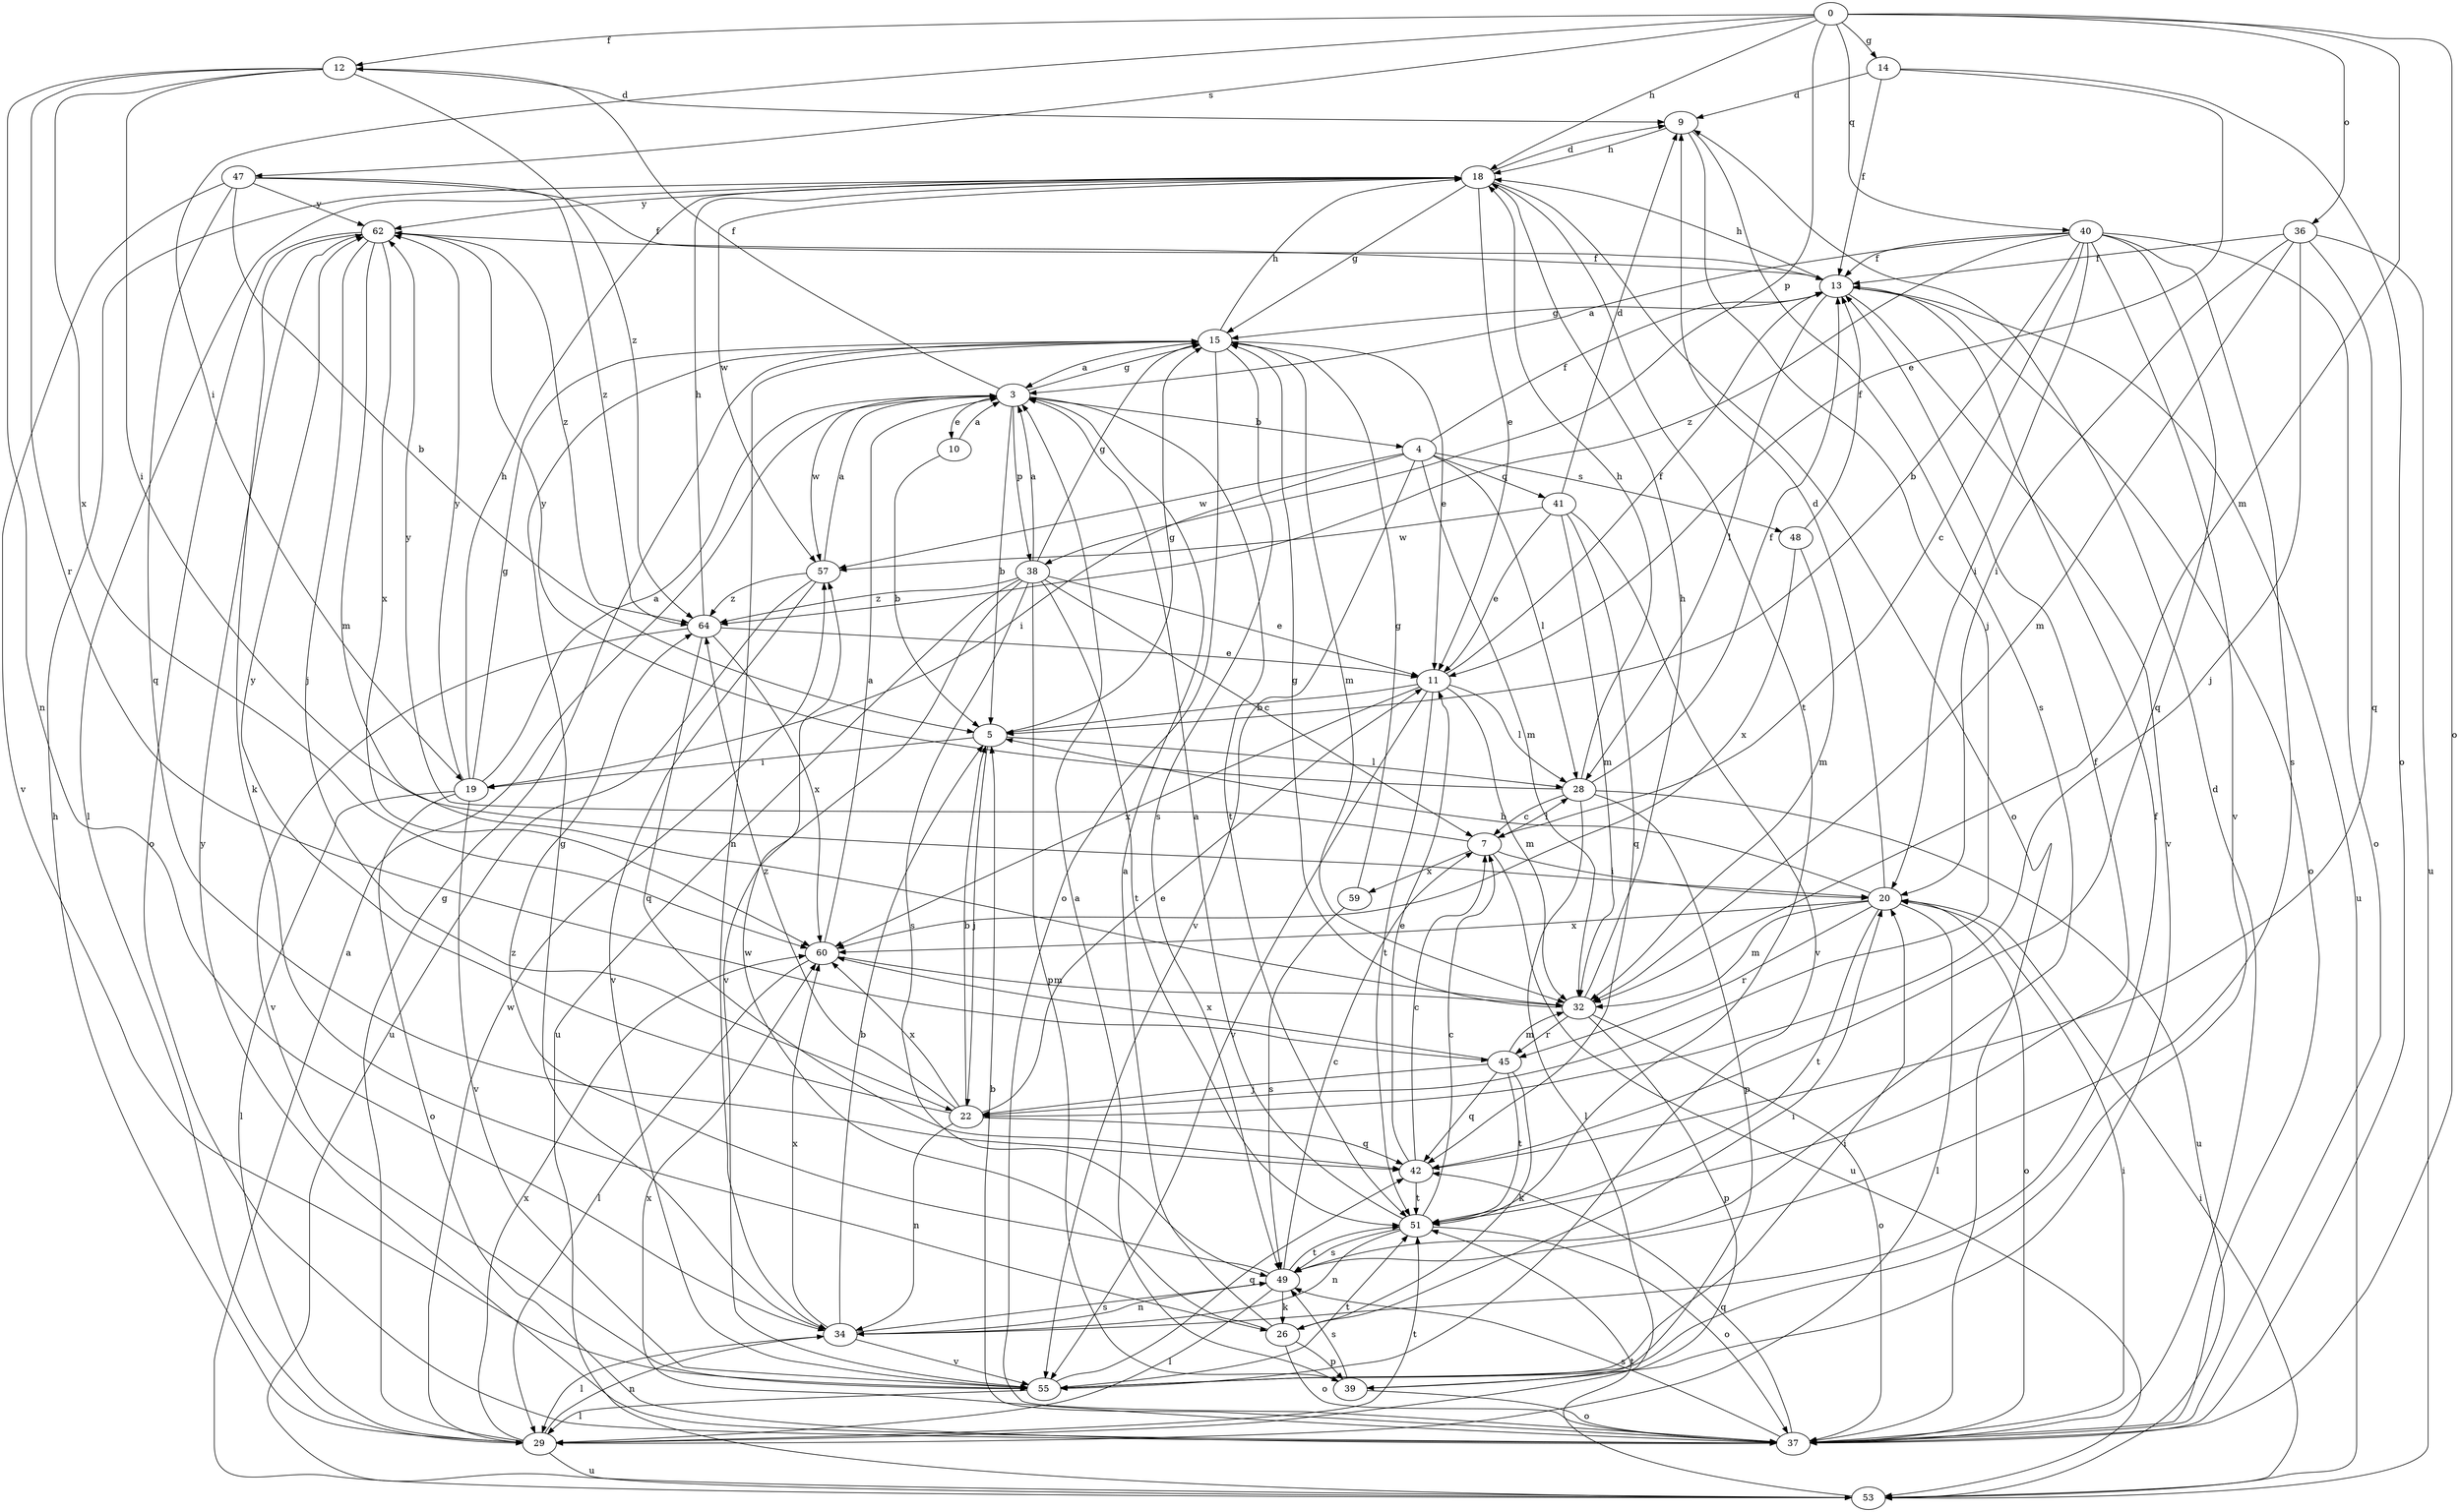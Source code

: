 strict digraph  {
0;
3;
4;
5;
7;
9;
10;
11;
12;
13;
14;
15;
18;
19;
20;
22;
26;
28;
29;
32;
34;
36;
37;
38;
39;
40;
41;
42;
45;
47;
48;
49;
51;
53;
55;
57;
59;
60;
62;
64;
0 -> 12  [label=f];
0 -> 14  [label=g];
0 -> 18  [label=h];
0 -> 19  [label=i];
0 -> 32  [label=m];
0 -> 36  [label=o];
0 -> 37  [label=o];
0 -> 38  [label=p];
0 -> 40  [label=q];
0 -> 47  [label=s];
3 -> 4  [label=b];
3 -> 5  [label=b];
3 -> 10  [label=e];
3 -> 12  [label=f];
3 -> 15  [label=g];
3 -> 38  [label=p];
3 -> 51  [label=t];
3 -> 57  [label=w];
4 -> 13  [label=f];
4 -> 19  [label=i];
4 -> 28  [label=l];
4 -> 32  [label=m];
4 -> 41  [label=q];
4 -> 48  [label=s];
4 -> 55  [label=v];
4 -> 57  [label=w];
5 -> 15  [label=g];
5 -> 19  [label=i];
5 -> 22  [label=j];
5 -> 28  [label=l];
7 -> 20  [label=i];
7 -> 28  [label=l];
7 -> 53  [label=u];
7 -> 59  [label=x];
7 -> 62  [label=y];
9 -> 18  [label=h];
9 -> 22  [label=j];
9 -> 49  [label=s];
10 -> 3  [label=a];
10 -> 5  [label=b];
11 -> 5  [label=b];
11 -> 13  [label=f];
11 -> 28  [label=l];
11 -> 32  [label=m];
11 -> 51  [label=t];
11 -> 55  [label=v];
11 -> 60  [label=x];
12 -> 9  [label=d];
12 -> 20  [label=i];
12 -> 34  [label=n];
12 -> 45  [label=r];
12 -> 60  [label=x];
12 -> 64  [label=z];
13 -> 15  [label=g];
13 -> 18  [label=h];
13 -> 28  [label=l];
13 -> 37  [label=o];
13 -> 53  [label=u];
13 -> 55  [label=v];
14 -> 9  [label=d];
14 -> 11  [label=e];
14 -> 13  [label=f];
14 -> 37  [label=o];
15 -> 3  [label=a];
15 -> 11  [label=e];
15 -> 18  [label=h];
15 -> 32  [label=m];
15 -> 34  [label=n];
15 -> 37  [label=o];
15 -> 49  [label=s];
18 -> 9  [label=d];
18 -> 11  [label=e];
18 -> 15  [label=g];
18 -> 29  [label=l];
18 -> 37  [label=o];
18 -> 51  [label=t];
18 -> 57  [label=w];
18 -> 62  [label=y];
19 -> 3  [label=a];
19 -> 15  [label=g];
19 -> 18  [label=h];
19 -> 29  [label=l];
19 -> 37  [label=o];
19 -> 55  [label=v];
19 -> 62  [label=y];
20 -> 5  [label=b];
20 -> 9  [label=d];
20 -> 29  [label=l];
20 -> 32  [label=m];
20 -> 37  [label=o];
20 -> 45  [label=r];
20 -> 51  [label=t];
20 -> 60  [label=x];
22 -> 5  [label=b];
22 -> 11  [label=e];
22 -> 34  [label=n];
22 -> 42  [label=q];
22 -> 60  [label=x];
22 -> 62  [label=y];
22 -> 64  [label=z];
26 -> 3  [label=a];
26 -> 20  [label=i];
26 -> 37  [label=o];
26 -> 39  [label=p];
26 -> 57  [label=w];
28 -> 7  [label=c];
28 -> 13  [label=f];
28 -> 18  [label=h];
28 -> 29  [label=l];
28 -> 39  [label=p];
28 -> 53  [label=u];
28 -> 62  [label=y];
29 -> 15  [label=g];
29 -> 18  [label=h];
29 -> 34  [label=n];
29 -> 51  [label=t];
29 -> 53  [label=u];
29 -> 57  [label=w];
29 -> 60  [label=x];
32 -> 15  [label=g];
32 -> 18  [label=h];
32 -> 37  [label=o];
32 -> 39  [label=p];
32 -> 45  [label=r];
34 -> 5  [label=b];
34 -> 13  [label=f];
34 -> 15  [label=g];
34 -> 29  [label=l];
34 -> 49  [label=s];
34 -> 55  [label=v];
34 -> 60  [label=x];
36 -> 13  [label=f];
36 -> 20  [label=i];
36 -> 22  [label=j];
36 -> 32  [label=m];
36 -> 42  [label=q];
36 -> 53  [label=u];
37 -> 5  [label=b];
37 -> 9  [label=d];
37 -> 20  [label=i];
37 -> 42  [label=q];
37 -> 49  [label=s];
37 -> 60  [label=x];
37 -> 62  [label=y];
38 -> 3  [label=a];
38 -> 7  [label=c];
38 -> 11  [label=e];
38 -> 15  [label=g];
38 -> 39  [label=p];
38 -> 49  [label=s];
38 -> 51  [label=t];
38 -> 53  [label=u];
38 -> 55  [label=v];
38 -> 64  [label=z];
39 -> 3  [label=a];
39 -> 37  [label=o];
39 -> 49  [label=s];
40 -> 3  [label=a];
40 -> 5  [label=b];
40 -> 7  [label=c];
40 -> 13  [label=f];
40 -> 20  [label=i];
40 -> 37  [label=o];
40 -> 42  [label=q];
40 -> 49  [label=s];
40 -> 55  [label=v];
40 -> 64  [label=z];
41 -> 9  [label=d];
41 -> 11  [label=e];
41 -> 32  [label=m];
41 -> 42  [label=q];
41 -> 55  [label=v];
41 -> 57  [label=w];
42 -> 7  [label=c];
42 -> 11  [label=e];
42 -> 51  [label=t];
45 -> 22  [label=j];
45 -> 26  [label=k];
45 -> 32  [label=m];
45 -> 42  [label=q];
45 -> 51  [label=t];
45 -> 60  [label=x];
47 -> 5  [label=b];
47 -> 13  [label=f];
47 -> 42  [label=q];
47 -> 55  [label=v];
47 -> 62  [label=y];
47 -> 64  [label=z];
48 -> 13  [label=f];
48 -> 32  [label=m];
48 -> 60  [label=x];
49 -> 7  [label=c];
49 -> 26  [label=k];
49 -> 29  [label=l];
49 -> 34  [label=n];
49 -> 51  [label=t];
49 -> 64  [label=z];
51 -> 3  [label=a];
51 -> 7  [label=c];
51 -> 13  [label=f];
51 -> 34  [label=n];
51 -> 37  [label=o];
51 -> 49  [label=s];
53 -> 3  [label=a];
53 -> 20  [label=i];
53 -> 51  [label=t];
55 -> 20  [label=i];
55 -> 29  [label=l];
55 -> 42  [label=q];
55 -> 51  [label=t];
57 -> 3  [label=a];
57 -> 53  [label=u];
57 -> 55  [label=v];
57 -> 64  [label=z];
59 -> 15  [label=g];
59 -> 49  [label=s];
60 -> 3  [label=a];
60 -> 29  [label=l];
60 -> 32  [label=m];
62 -> 13  [label=f];
62 -> 22  [label=j];
62 -> 26  [label=k];
62 -> 32  [label=m];
62 -> 37  [label=o];
62 -> 60  [label=x];
62 -> 64  [label=z];
64 -> 11  [label=e];
64 -> 18  [label=h];
64 -> 42  [label=q];
64 -> 55  [label=v];
64 -> 60  [label=x];
}
